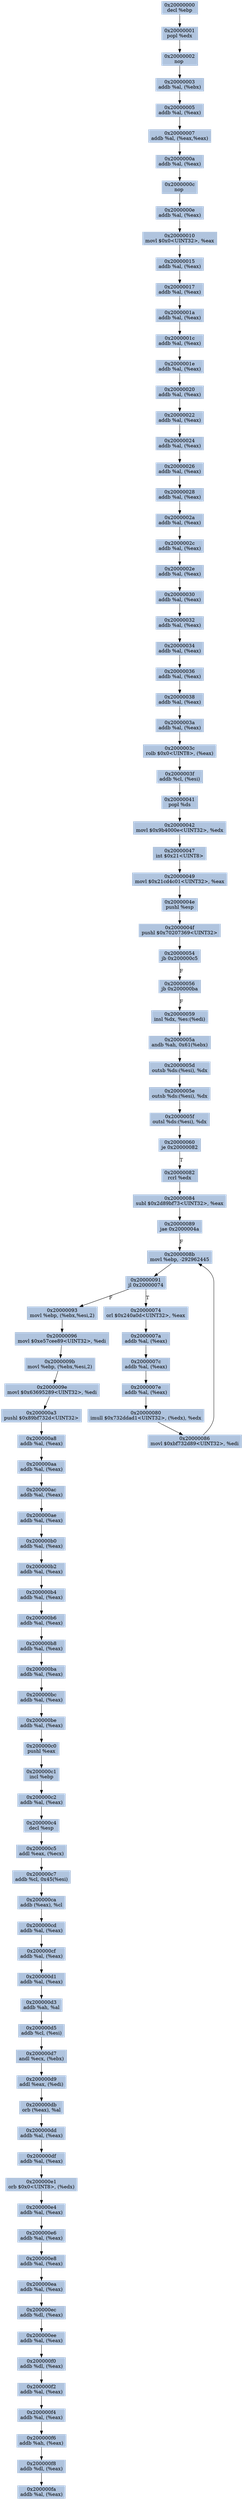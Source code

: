 digraph G {
node[shape=rectangle,style=filled,fillcolor=lightsteelblue,color=lightsteelblue]
bgcolor="transparent"
a0x20000000decl_ebp[label="0x20000000\ndecl %ebp"];
a0x20000001popl_edx[label="0x20000001\npopl %edx"];
a0x20000002nop_[label="0x20000002\nnop "];
a0x20000003addb_al_ebx_[label="0x20000003\naddb %al, (%ebx)"];
a0x20000005addb_al_eax_[label="0x20000005\naddb %al, (%eax)"];
a0x20000007addb_al_eaxeax_[label="0x20000007\naddb %al, (%eax,%eax)"];
a0x2000000aaddb_al_eax_[label="0x2000000a\naddb %al, (%eax)"];
a0x2000000cnop_[label="0x2000000c\nnop "];
a0x2000000eaddb_al_eax_[label="0x2000000e\naddb %al, (%eax)"];
a0x20000010movl_0x0UINT32_eax[label="0x20000010\nmovl $0x0<UINT32>, %eax"];
a0x20000015addb_al_eax_[label="0x20000015\naddb %al, (%eax)"];
a0x20000017addb_al_eax_[label="0x20000017\naddb %al, (%eax)"];
a0x2000001aaddb_al_eax_[label="0x2000001a\naddb %al, (%eax)"];
a0x2000001caddb_al_eax_[label="0x2000001c\naddb %al, (%eax)"];
a0x2000001eaddb_al_eax_[label="0x2000001e\naddb %al, (%eax)"];
a0x20000020addb_al_eax_[label="0x20000020\naddb %al, (%eax)"];
a0x20000022addb_al_eax_[label="0x20000022\naddb %al, (%eax)"];
a0x20000024addb_al_eax_[label="0x20000024\naddb %al, (%eax)"];
a0x20000026addb_al_eax_[label="0x20000026\naddb %al, (%eax)"];
a0x20000028addb_al_eax_[label="0x20000028\naddb %al, (%eax)"];
a0x2000002aaddb_al_eax_[label="0x2000002a\naddb %al, (%eax)"];
a0x2000002caddb_al_eax_[label="0x2000002c\naddb %al, (%eax)"];
a0x2000002eaddb_al_eax_[label="0x2000002e\naddb %al, (%eax)"];
a0x20000030addb_al_eax_[label="0x20000030\naddb %al, (%eax)"];
a0x20000032addb_al_eax_[label="0x20000032\naddb %al, (%eax)"];
a0x20000034addb_al_eax_[label="0x20000034\naddb %al, (%eax)"];
a0x20000036addb_al_eax_[label="0x20000036\naddb %al, (%eax)"];
a0x20000038addb_al_eax_[label="0x20000038\naddb %al, (%eax)"];
a0x2000003aaddb_al_eax_[label="0x2000003a\naddb %al, (%eax)"];
a0x2000003crolb_0x0UINT8_eax_[label="0x2000003c\nrolb $0x0<UINT8>, (%eax)"];
a0x2000003faddb_cl_esi_[label="0x2000003f\naddb %cl, (%esi)"];
a0x20000041popl_ds[label="0x20000041\npopl %ds"];
a0x20000042movl_0x9b4000eUINT32_edx[label="0x20000042\nmovl $0x9b4000e<UINT32>, %edx"];
a0x20000047int_0x21UINT8[label="0x20000047\nint $0x21<UINT8>"];
a0x20000049movl_0x21cd4c01UINT32_eax[label="0x20000049\nmovl $0x21cd4c01<UINT32>, %eax"];
a0x2000004epushl_esp[label="0x2000004e\npushl %esp"];
a0x2000004fpushl_0x70207369UINT32[label="0x2000004f\npushl $0x70207369<UINT32>"];
a0x20000054jb_0x200000c5[label="0x20000054\njb 0x200000c5"];
a0x20000056jb_0x200000ba[label="0x20000056\njb 0x200000ba"];
a0x20000059insl_dx_es_edi_[label="0x20000059\ninsl %dx, %es:(%edi)"];
a0x2000005aandb_ah_0x61ebx_[label="0x2000005a\nandb %ah, 0x61(%ebx)"];
a0x2000005doutsb_ds_esi__dx[label="0x2000005d\noutsb %ds:(%esi), %dx"];
a0x2000005eoutsb_ds_esi__dx[label="0x2000005e\noutsb %ds:(%esi), %dx"];
a0x2000005foutsl_ds_esi__dx[label="0x2000005f\noutsl %ds:(%esi), %dx"];
a0x20000060je_0x20000082[label="0x20000060\nje 0x20000082"];
a0x20000082rcrl_edx[label="0x20000082\nrcrl %edx"];
a0x20000084subl_0x2d89bf73UINT32_eax[label="0x20000084\nsubl $0x2d89bf73<UINT32>, %eax"];
a0x20000089jae_0x2000004a[label="0x20000089\njae 0x2000004a"];
a0x2000008bmovl_ebp__292962445[label="0x2000008b\nmovl %ebp, -292962445"];
a0x20000091jl_0x20000074[label="0x20000091\njl 0x20000074"];
a0x20000074orl_0x240a0dUINT32_eax[label="0x20000074\norl $0x240a0d<UINT32>, %eax"];
a0x2000007aaddb_al_eax_[label="0x2000007a\naddb %al, (%eax)"];
a0x2000007caddb_al_eax_[label="0x2000007c\naddb %al, (%eax)"];
a0x2000007eaddb_al_eax_[label="0x2000007e\naddb %al, (%eax)"];
a0x20000080imull_0x732ddad1UINT32_edx__edx[label="0x20000080\nimull $0x732ddad1<UINT32>, (%edx), %edx"];
a0x20000086movl_0xbf732d89UINT32_edi[label="0x20000086\nmovl $0xbf732d89<UINT32>, %edi"];
a0x20000093movl_ebp_ebxesi2_[label="0x20000093\nmovl %ebp, (%ebx,%esi,2)"];
a0x20000096movl_0xe57cee89UINT32_edi[label="0x20000096\nmovl $0xe57cee89<UINT32>, %edi"];
a0x2000009bmovl_ebp_ebxesi2_[label="0x2000009b\nmovl %ebp, (%ebx,%esi,2)"];
a0x2000009emovl_0x63695289UINT32_edi[label="0x2000009e\nmovl $0x63695289<UINT32>, %edi"];
a0x200000a3pushl_0x89bf732dUINT32[label="0x200000a3\npushl $0x89bf732d<UINT32>"];
a0x200000a8addb_al_eax_[label="0x200000a8\naddb %al, (%eax)"];
a0x200000aaaddb_al_eax_[label="0x200000aa\naddb %al, (%eax)"];
a0x200000acaddb_al_eax_[label="0x200000ac\naddb %al, (%eax)"];
a0x200000aeaddb_al_eax_[label="0x200000ae\naddb %al, (%eax)"];
a0x200000b0addb_al_eax_[label="0x200000b0\naddb %al, (%eax)"];
a0x200000b2addb_al_eax_[label="0x200000b2\naddb %al, (%eax)"];
a0x200000b4addb_al_eax_[label="0x200000b4\naddb %al, (%eax)"];
a0x200000b6addb_al_eax_[label="0x200000b6\naddb %al, (%eax)"];
a0x200000b8addb_al_eax_[label="0x200000b8\naddb %al, (%eax)"];
a0x200000baaddb_al_eax_[label="0x200000ba\naddb %al, (%eax)"];
a0x200000bcaddb_al_eax_[label="0x200000bc\naddb %al, (%eax)"];
a0x200000beaddb_al_eax_[label="0x200000be\naddb %al, (%eax)"];
a0x200000c0pushl_eax[label="0x200000c0\npushl %eax"];
a0x200000c1incl_ebp[label="0x200000c1\nincl %ebp"];
a0x200000c2addb_al_eax_[label="0x200000c2\naddb %al, (%eax)"];
a0x200000c4decl_esp[label="0x200000c4\ndecl %esp"];
a0x200000c5addl_eax_ecx_[label="0x200000c5\naddl %eax, (%ecx)"];
a0x200000c7addb_cl_0x45esi_[label="0x200000c7\naddb %cl, 0x45(%esi)"];
a0x200000caaddb_eax__cl[label="0x200000ca\naddb (%eax), %cl"];
a0x200000cdaddb_al_eax_[label="0x200000cd\naddb %al, (%eax)"];
a0x200000cfaddb_al_eax_[label="0x200000cf\naddb %al, (%eax)"];
a0x200000d1addb_al_eax_[label="0x200000d1\naddb %al, (%eax)"];
a0x200000d3addb_ah_al[label="0x200000d3\naddb %ah, %al"];
a0x200000d5addb_cl_esi_[label="0x200000d5\naddb %cl, (%esi)"];
a0x200000d7andl_ecx_ebx_[label="0x200000d7\nandl %ecx, (%ebx)"];
a0x200000d9addl_eax_edi_[label="0x200000d9\naddl %eax, (%edi)"];
a0x200000dborb_eax__al[label="0x200000db\norb (%eax), %al"];
a0x200000ddaddb_al_eax_[label="0x200000dd\naddb %al, (%eax)"];
a0x200000dfaddb_al_eax_[label="0x200000df\naddb %al, (%eax)"];
a0x200000e1orb_0x0UINT8_edx_[label="0x200000e1\norb $0x0<UINT8>, (%edx)"];
a0x200000e4addb_al_eax_[label="0x200000e4\naddb %al, (%eax)"];
a0x200000e6addb_al_eax_[label="0x200000e6\naddb %al, (%eax)"];
a0x200000e8addb_al_eax_[label="0x200000e8\naddb %al, (%eax)"];
a0x200000eaaddb_al_eax_[label="0x200000ea\naddb %al, (%eax)"];
a0x200000ecaddb_dl_eax_[label="0x200000ec\naddb %dl, (%eax)"];
a0x200000eeaddb_al_eax_[label="0x200000ee\naddb %al, (%eax)"];
a0x200000f0addb_dl_eax_[label="0x200000f0\naddb %dl, (%eax)"];
a0x200000f2addb_al_eax_[label="0x200000f2\naddb %al, (%eax)"];
a0x200000f4addb_al_eax_[label="0x200000f4\naddb %al, (%eax)"];
a0x200000f6addb_ah_eax_[label="0x200000f6\naddb %ah, (%eax)"];
a0x200000f8addb_dl_eax_[label="0x200000f8\naddb %dl, (%eax)"];
a0x200000faaddb_al_eax_[label="0x200000fa\naddb %al, (%eax)"];
a0x20000000decl_ebp -> a0x20000001popl_edx [color="#000000"];
a0x20000001popl_edx -> a0x20000002nop_ [color="#000000"];
a0x20000002nop_ -> a0x20000003addb_al_ebx_ [color="#000000"];
a0x20000003addb_al_ebx_ -> a0x20000005addb_al_eax_ [color="#000000"];
a0x20000005addb_al_eax_ -> a0x20000007addb_al_eaxeax_ [color="#000000"];
a0x20000007addb_al_eaxeax_ -> a0x2000000aaddb_al_eax_ [color="#000000"];
a0x2000000aaddb_al_eax_ -> a0x2000000cnop_ [color="#000000"];
a0x2000000cnop_ -> a0x2000000eaddb_al_eax_ [color="#000000"];
a0x2000000eaddb_al_eax_ -> a0x20000010movl_0x0UINT32_eax [color="#000000"];
a0x20000010movl_0x0UINT32_eax -> a0x20000015addb_al_eax_ [color="#000000"];
a0x20000015addb_al_eax_ -> a0x20000017addb_al_eax_ [color="#000000"];
a0x20000017addb_al_eax_ -> a0x2000001aaddb_al_eax_ [color="#000000"];
a0x2000001aaddb_al_eax_ -> a0x2000001caddb_al_eax_ [color="#000000"];
a0x2000001caddb_al_eax_ -> a0x2000001eaddb_al_eax_ [color="#000000"];
a0x2000001eaddb_al_eax_ -> a0x20000020addb_al_eax_ [color="#000000"];
a0x20000020addb_al_eax_ -> a0x20000022addb_al_eax_ [color="#000000"];
a0x20000022addb_al_eax_ -> a0x20000024addb_al_eax_ [color="#000000"];
a0x20000024addb_al_eax_ -> a0x20000026addb_al_eax_ [color="#000000"];
a0x20000026addb_al_eax_ -> a0x20000028addb_al_eax_ [color="#000000"];
a0x20000028addb_al_eax_ -> a0x2000002aaddb_al_eax_ [color="#000000"];
a0x2000002aaddb_al_eax_ -> a0x2000002caddb_al_eax_ [color="#000000"];
a0x2000002caddb_al_eax_ -> a0x2000002eaddb_al_eax_ [color="#000000"];
a0x2000002eaddb_al_eax_ -> a0x20000030addb_al_eax_ [color="#000000"];
a0x20000030addb_al_eax_ -> a0x20000032addb_al_eax_ [color="#000000"];
a0x20000032addb_al_eax_ -> a0x20000034addb_al_eax_ [color="#000000"];
a0x20000034addb_al_eax_ -> a0x20000036addb_al_eax_ [color="#000000"];
a0x20000036addb_al_eax_ -> a0x20000038addb_al_eax_ [color="#000000"];
a0x20000038addb_al_eax_ -> a0x2000003aaddb_al_eax_ [color="#000000"];
a0x2000003aaddb_al_eax_ -> a0x2000003crolb_0x0UINT8_eax_ [color="#000000"];
a0x2000003crolb_0x0UINT8_eax_ -> a0x2000003faddb_cl_esi_ [color="#000000"];
a0x2000003faddb_cl_esi_ -> a0x20000041popl_ds [color="#000000"];
a0x20000041popl_ds -> a0x20000042movl_0x9b4000eUINT32_edx [color="#000000"];
a0x20000042movl_0x9b4000eUINT32_edx -> a0x20000047int_0x21UINT8 [color="#000000"];
a0x20000047int_0x21UINT8 -> a0x20000049movl_0x21cd4c01UINT32_eax [color="#000000"];
a0x20000049movl_0x21cd4c01UINT32_eax -> a0x2000004epushl_esp [color="#000000"];
a0x2000004epushl_esp -> a0x2000004fpushl_0x70207369UINT32 [color="#000000"];
a0x2000004fpushl_0x70207369UINT32 -> a0x20000054jb_0x200000c5 [color="#000000"];
a0x20000054jb_0x200000c5 -> a0x20000056jb_0x200000ba [color="#000000",label="F"];
a0x20000056jb_0x200000ba -> a0x20000059insl_dx_es_edi_ [color="#000000",label="F"];
a0x20000059insl_dx_es_edi_ -> a0x2000005aandb_ah_0x61ebx_ [color="#000000"];
a0x2000005aandb_ah_0x61ebx_ -> a0x2000005doutsb_ds_esi__dx [color="#000000"];
a0x2000005doutsb_ds_esi__dx -> a0x2000005eoutsb_ds_esi__dx [color="#000000"];
a0x2000005eoutsb_ds_esi__dx -> a0x2000005foutsl_ds_esi__dx [color="#000000"];
a0x2000005foutsl_ds_esi__dx -> a0x20000060je_0x20000082 [color="#000000"];
a0x20000060je_0x20000082 -> a0x20000082rcrl_edx [color="#000000",label="T"];
a0x20000082rcrl_edx -> a0x20000084subl_0x2d89bf73UINT32_eax [color="#000000"];
a0x20000084subl_0x2d89bf73UINT32_eax -> a0x20000089jae_0x2000004a [color="#000000"];
a0x20000089jae_0x2000004a -> a0x2000008bmovl_ebp__292962445 [color="#000000",label="F"];
a0x2000008bmovl_ebp__292962445 -> a0x20000091jl_0x20000074 [color="#000000"];
a0x20000091jl_0x20000074 -> a0x20000074orl_0x240a0dUINT32_eax [color="#000000",label="T"];
a0x20000074orl_0x240a0dUINT32_eax -> a0x2000007aaddb_al_eax_ [color="#000000"];
a0x2000007aaddb_al_eax_ -> a0x2000007caddb_al_eax_ [color="#000000"];
a0x2000007caddb_al_eax_ -> a0x2000007eaddb_al_eax_ [color="#000000"];
a0x2000007eaddb_al_eax_ -> a0x20000080imull_0x732ddad1UINT32_edx__edx [color="#000000"];
a0x20000080imull_0x732ddad1UINT32_edx__edx -> a0x20000086movl_0xbf732d89UINT32_edi [color="#000000"];
a0x20000086movl_0xbf732d89UINT32_edi -> a0x2000008bmovl_ebp__292962445 [color="#000000"];
a0x20000091jl_0x20000074 -> a0x20000093movl_ebp_ebxesi2_ [color="#000000",label="F"];
a0x20000093movl_ebp_ebxesi2_ -> a0x20000096movl_0xe57cee89UINT32_edi [color="#000000"];
a0x20000096movl_0xe57cee89UINT32_edi -> a0x2000009bmovl_ebp_ebxesi2_ [color="#000000"];
a0x2000009bmovl_ebp_ebxesi2_ -> a0x2000009emovl_0x63695289UINT32_edi [color="#000000"];
a0x2000009emovl_0x63695289UINT32_edi -> a0x200000a3pushl_0x89bf732dUINT32 [color="#000000"];
a0x200000a3pushl_0x89bf732dUINT32 -> a0x200000a8addb_al_eax_ [color="#000000"];
a0x200000a8addb_al_eax_ -> a0x200000aaaddb_al_eax_ [color="#000000"];
a0x200000aaaddb_al_eax_ -> a0x200000acaddb_al_eax_ [color="#000000"];
a0x200000acaddb_al_eax_ -> a0x200000aeaddb_al_eax_ [color="#000000"];
a0x200000aeaddb_al_eax_ -> a0x200000b0addb_al_eax_ [color="#000000"];
a0x200000b0addb_al_eax_ -> a0x200000b2addb_al_eax_ [color="#000000"];
a0x200000b2addb_al_eax_ -> a0x200000b4addb_al_eax_ [color="#000000"];
a0x200000b4addb_al_eax_ -> a0x200000b6addb_al_eax_ [color="#000000"];
a0x200000b6addb_al_eax_ -> a0x200000b8addb_al_eax_ [color="#000000"];
a0x200000b8addb_al_eax_ -> a0x200000baaddb_al_eax_ [color="#000000"];
a0x200000baaddb_al_eax_ -> a0x200000bcaddb_al_eax_ [color="#000000"];
a0x200000bcaddb_al_eax_ -> a0x200000beaddb_al_eax_ [color="#000000"];
a0x200000beaddb_al_eax_ -> a0x200000c0pushl_eax [color="#000000"];
a0x200000c0pushl_eax -> a0x200000c1incl_ebp [color="#000000"];
a0x200000c1incl_ebp -> a0x200000c2addb_al_eax_ [color="#000000"];
a0x200000c2addb_al_eax_ -> a0x200000c4decl_esp [color="#000000"];
a0x200000c4decl_esp -> a0x200000c5addl_eax_ecx_ [color="#000000"];
a0x200000c5addl_eax_ecx_ -> a0x200000c7addb_cl_0x45esi_ [color="#000000"];
a0x200000c7addb_cl_0x45esi_ -> a0x200000caaddb_eax__cl [color="#000000"];
a0x200000caaddb_eax__cl -> a0x200000cdaddb_al_eax_ [color="#000000"];
a0x200000cdaddb_al_eax_ -> a0x200000cfaddb_al_eax_ [color="#000000"];
a0x200000cfaddb_al_eax_ -> a0x200000d1addb_al_eax_ [color="#000000"];
a0x200000d1addb_al_eax_ -> a0x200000d3addb_ah_al [color="#000000"];
a0x200000d3addb_ah_al -> a0x200000d5addb_cl_esi_ [color="#000000"];
a0x200000d5addb_cl_esi_ -> a0x200000d7andl_ecx_ebx_ [color="#000000"];
a0x200000d7andl_ecx_ebx_ -> a0x200000d9addl_eax_edi_ [color="#000000"];
a0x200000d9addl_eax_edi_ -> a0x200000dborb_eax__al [color="#000000"];
a0x200000dborb_eax__al -> a0x200000ddaddb_al_eax_ [color="#000000"];
a0x200000ddaddb_al_eax_ -> a0x200000dfaddb_al_eax_ [color="#000000"];
a0x200000dfaddb_al_eax_ -> a0x200000e1orb_0x0UINT8_edx_ [color="#000000"];
a0x200000e1orb_0x0UINT8_edx_ -> a0x200000e4addb_al_eax_ [color="#000000"];
a0x200000e4addb_al_eax_ -> a0x200000e6addb_al_eax_ [color="#000000"];
a0x200000e6addb_al_eax_ -> a0x200000e8addb_al_eax_ [color="#000000"];
a0x200000e8addb_al_eax_ -> a0x200000eaaddb_al_eax_ [color="#000000"];
a0x200000eaaddb_al_eax_ -> a0x200000ecaddb_dl_eax_ [color="#000000"];
a0x200000ecaddb_dl_eax_ -> a0x200000eeaddb_al_eax_ [color="#000000"];
a0x200000eeaddb_al_eax_ -> a0x200000f0addb_dl_eax_ [color="#000000"];
a0x200000f0addb_dl_eax_ -> a0x200000f2addb_al_eax_ [color="#000000"];
a0x200000f2addb_al_eax_ -> a0x200000f4addb_al_eax_ [color="#000000"];
a0x200000f4addb_al_eax_ -> a0x200000f6addb_ah_eax_ [color="#000000"];
a0x200000f6addb_ah_eax_ -> a0x200000f8addb_dl_eax_ [color="#000000"];
a0x200000f8addb_dl_eax_ -> a0x200000faaddb_al_eax_ [color="#000000"];
}
